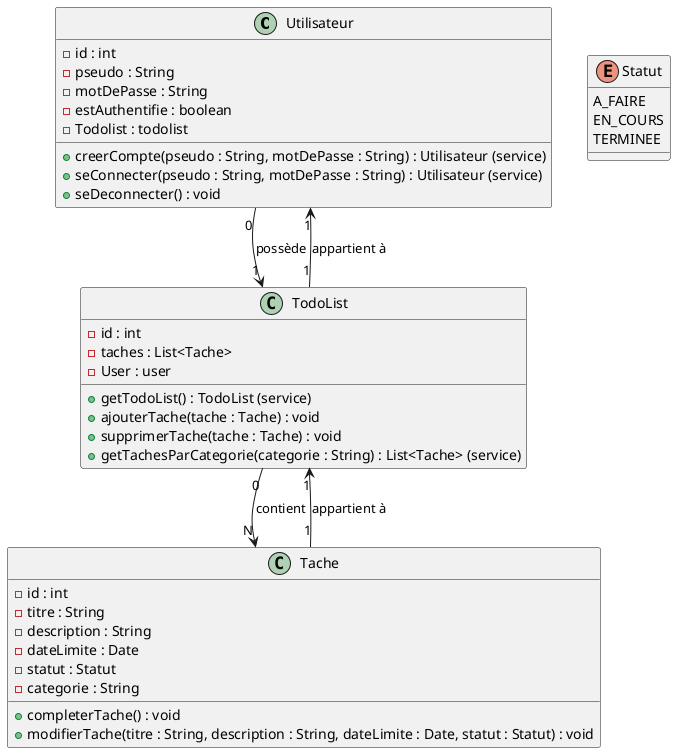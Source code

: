 @startuml
class Utilisateur {
    - id : int
    - pseudo : String
    - motDePasse : String
    - estAuthentifie : boolean
    - Todolist : todolist
    + creerCompte(pseudo : String, motDePasse : String) : Utilisateur (service)
    + seConnecter(pseudo : String, motDePasse : String) : Utilisateur (service)
    + seDeconnecter() : void

}

class TodoList {
    - id : int
    - taches : List<Tache>
    - User : user
    + getTodoList() : TodoList (service)
    + ajouterTache(tache : Tache) : void
    + supprimerTache(tache : Tache) : void
    + getTachesParCategorie(categorie : String) : List<Tache> (service)
}

class Tache {
    - id : int
    - titre : String
    - description : String
    - dateLimite : Date
    - statut : Statut
    - categorie : String
    + completerTache() : void
    + modifierTache(titre : String, description : String, dateLimite : Date, statut : Statut) : void
}

enum Statut {
    A_FAIRE
    EN_COURS
    TERMINEE
}

Utilisateur "0" --> "1" TodoList : possède
TodoList "1" --> "1" Utilisateur : appartient à
TodoList "0" --> "N" Tache : contient
Tache "1" --> "1" TodoList : appartient à

@enduml

